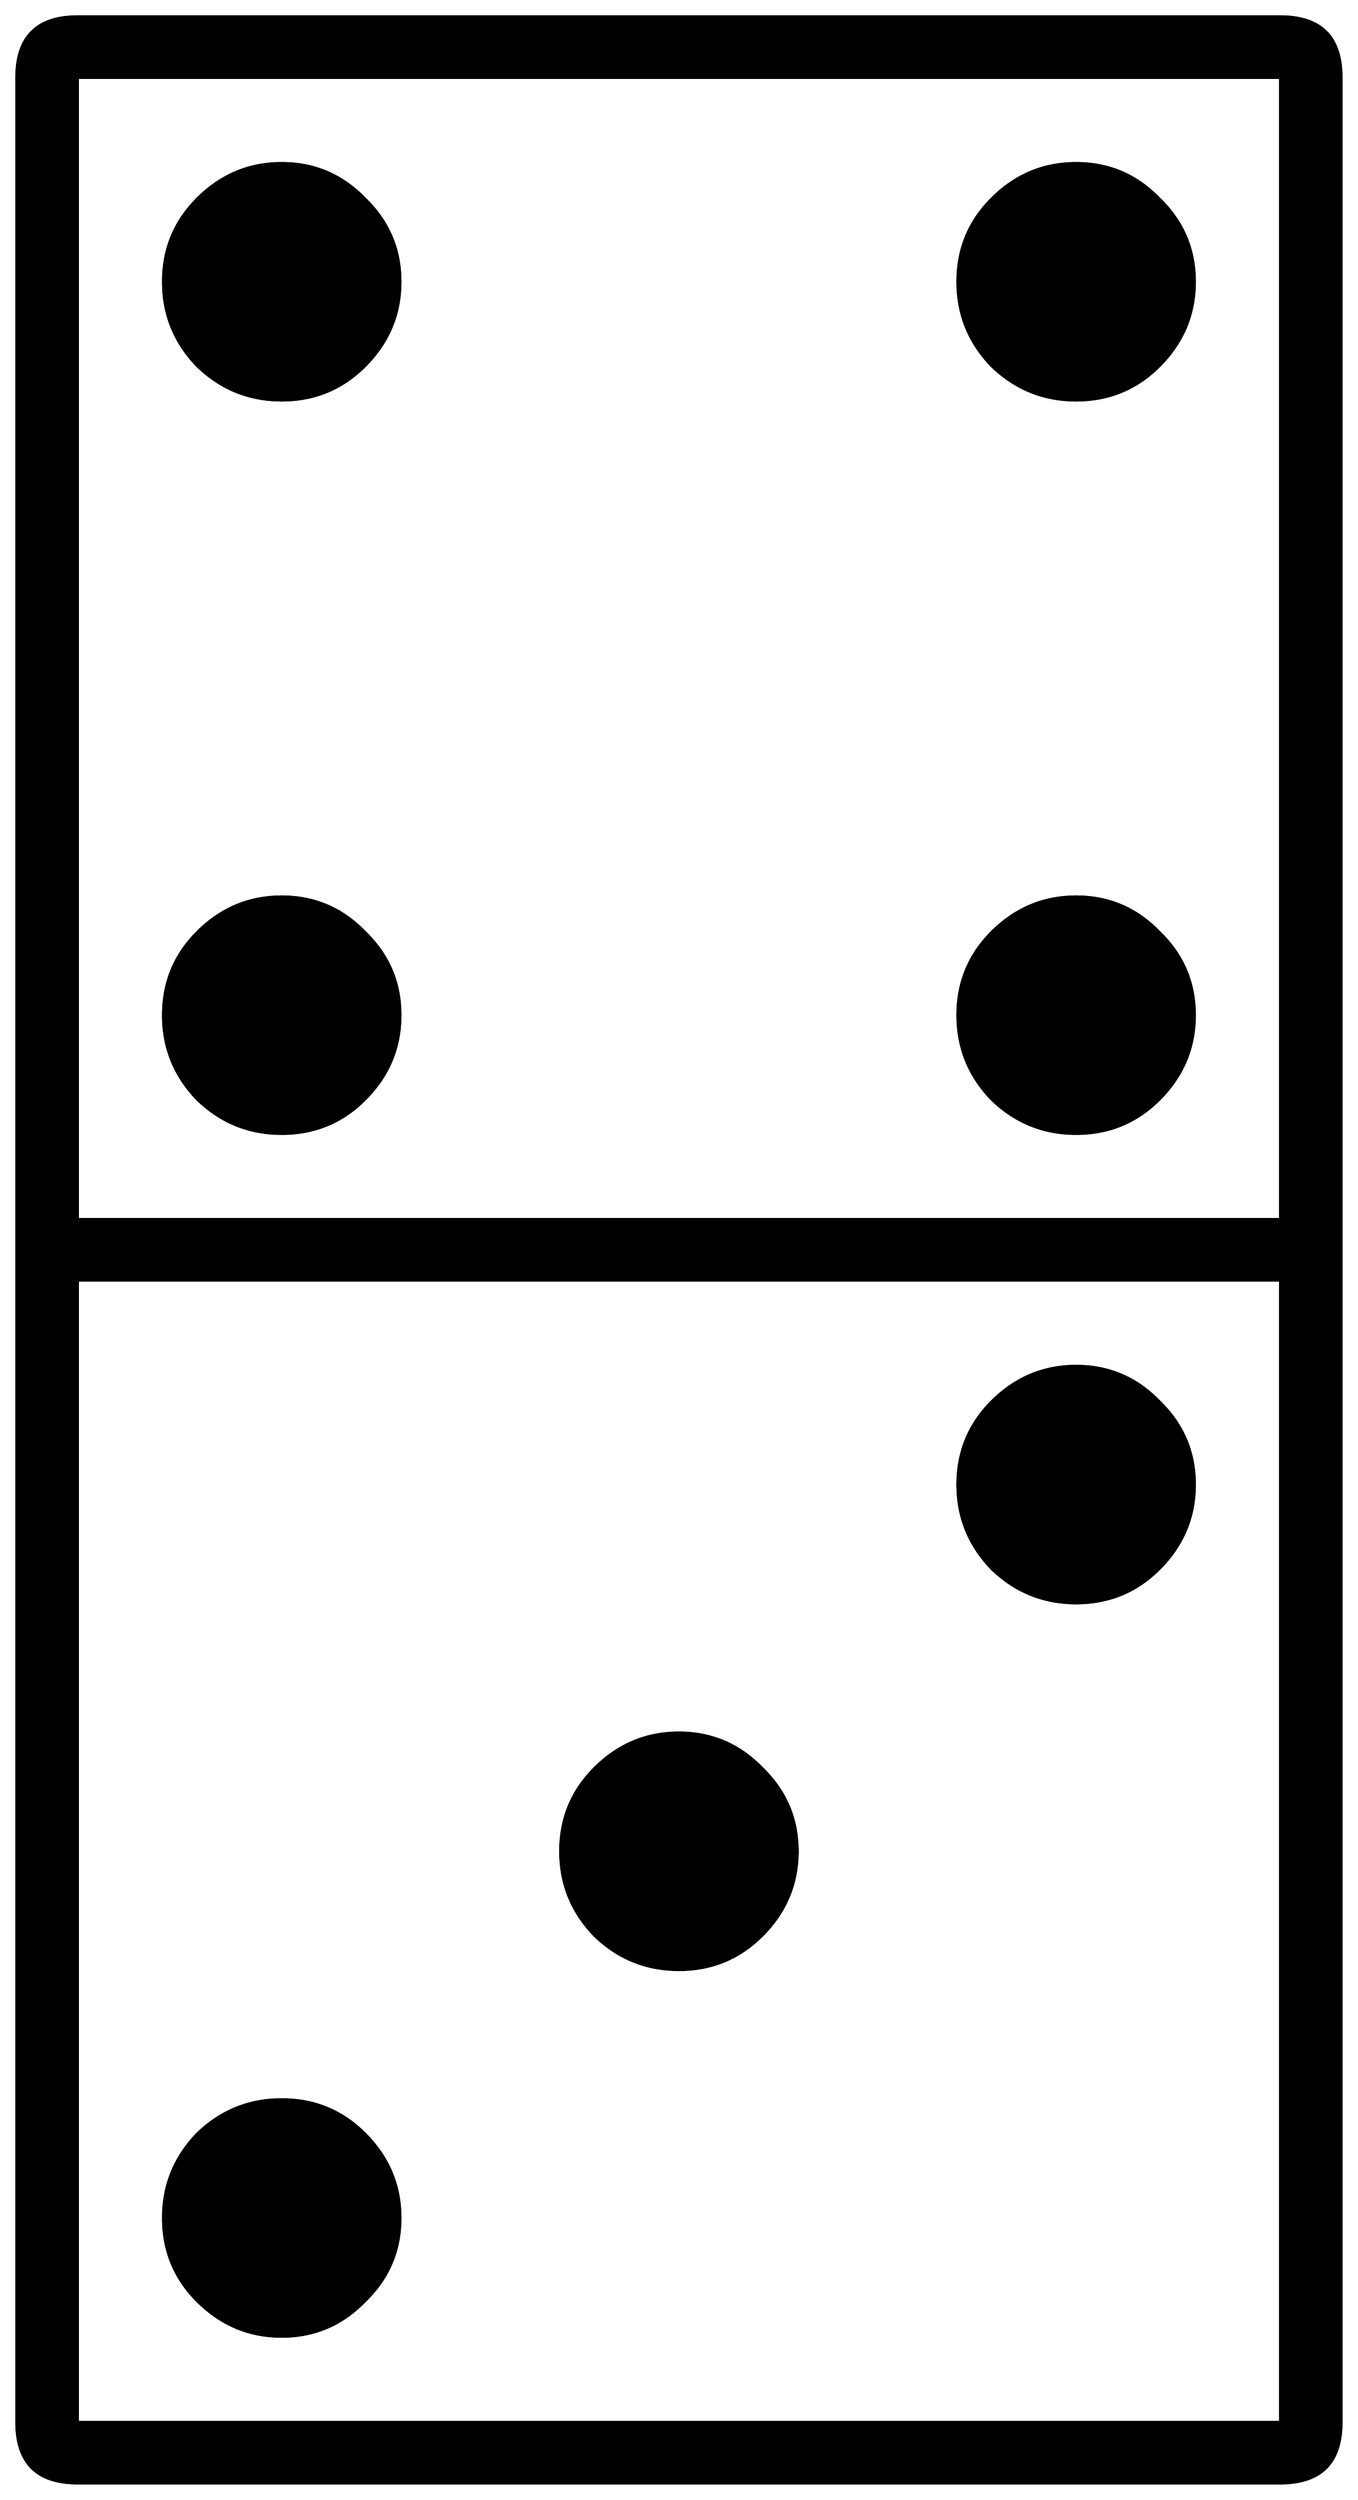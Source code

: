 


\begin{tikzpicture}[y=0.80pt, x=0.80pt, yscale=-1.0, xscale=1.0, inner sep=0pt, outer sep=0pt]
\begin{scope}[shift={(100.0,1706.0)},nonzero rule]
  \path[draw=.,fill=.,line width=1.600pt] (1099.0,377.0) .. controls
    (1099.0,410.333) and (1082.333,427.0) .. (1049.0,427.0) --
    (65.0,427.0) .. controls (31.667,427.0) and (15.0,410.333) ..
    (15.0,377.0) -- (15.0,-1541.0) .. controls (15.0,-1574.333)
    and (31.667,-1591.0) .. (65.0,-1591.0) -- (1049.0,-1591.0) ..
    controls (1082.333,-1591.0) and (1099.0,-1574.333) ..
    (1099.0,-1541.0) -- (1099.0,377.0) -- cycle(1049.0,-607.0)
    -- (1049.0,-1541.0) -- (65.0,-1541.0) -- (65.0,-607.0) --
    (1049.0,-607.0) -- cycle(1049.0,377.0) -- (1049.0,-557.0) --
    (65.0,-557.0) -- (65.0,377.0) -- (1049.0,377.0) --
    cycle(979.0,-1374.0) .. controls (979.0,-1347.333) and
    (969.333,-1324.333) .. (950.0,-1305.0) .. controls
    (931.333,-1286.333) and (908.667,-1277.0) .. (882.0,-1277.0) ..
    controls (855.333,-1277.0) and (832.333,-1286.333) ..
    (813.0,-1305.0) .. controls (794.333,-1324.333) and
    (785.0,-1347.333) .. (785.0,-1374.0) .. controls
    (785.0,-1400.667) and (794.333,-1423.333) .. (813.0,-1442.0) ..
    controls (832.333,-1461.333) and (855.333,-1471.0) ..
    (882.0,-1471.0) .. controls (908.667,-1471.0) and
    (931.333,-1461.333) .. (950.0,-1442.0) .. controls
    (969.333,-1423.333) and (979.0,-1400.667) .. (979.0,-1374.0) --
    cycle(979.0,-774.0) .. controls (979.0,-747.333) and
    (969.333,-724.333) .. (950.0,-705.0) .. controls (931.333,-686.333)
    and (908.667,-677.0) .. (882.0,-677.0) .. controls
    (855.333,-677.0) and (832.333,-686.333) .. (813.0,-705.0) ..
    controls (794.333,-724.333) and (785.0,-747.333) .. (785.0,-774.0)
    .. controls (785.0,-800.667) and (794.333,-823.333) ..
    (813.0,-842.0) .. controls (832.333,-861.333) and (855.333,-871.0)
    .. (882.0,-871.0) .. controls (908.667,-871.0) and
    (931.333,-861.333) .. (950.0,-842.0) .. controls (969.333,-823.333)
    and (979.0,-800.667) .. (979.0,-774.0) -- cycle(329.0,-1374.0)
    .. controls (329.0,-1347.333) and (319.333,-1324.333) ..
    (300.0,-1305.0) .. controls (281.333,-1286.333) and
    (258.667,-1277.0) .. (232.0,-1277.0) .. controls
    (205.333,-1277.0) and (182.333,-1286.333) .. (163.0,-1305.0) ..
    controls (144.333,-1324.333) and (135.0,-1347.333) ..
    (135.0,-1374.0) .. controls (135.0,-1400.667) and
    (144.333,-1423.333) .. (163.0,-1442.0) .. controls
    (182.333,-1461.333) and (205.333,-1471.0) .. (232.0,-1471.0) ..
    controls (258.667,-1471.0) and (281.333,-1461.333) ..
    (300.0,-1442.0) .. controls (319.333,-1423.333) and
    (329.0,-1400.667) .. (329.0,-1374.0) -- cycle(979.0,-390.0) ..
    controls (979.0,-363.333) and (969.333,-340.333) .. (950.0,-321.0)
    .. controls (931.333,-302.333) and (908.667,-293.0) ..
    (882.0,-293.0) .. controls (855.333,-293.0) and (832.333,-302.333)
    .. (813.0,-321.0) .. controls (794.333,-340.333) and
    (785.0,-363.333) .. (785.0,-390.0) .. controls (785.0,-416.667)
    and (794.333,-439.333) .. (813.0,-458.0) .. controls
    (832.333,-477.333) and (855.333,-487.0) .. (882.0,-487.0) ..
    controls (908.667,-487.0) and (931.333,-477.333) .. (950.0,-458.0)
    .. controls (969.333,-439.333) and (979.0,-416.667) ..
    (979.0,-390.0) -- cycle(329.0,-774.0) .. controls
    (329.0,-747.333) and (319.333,-724.333) .. (300.0,-705.0) ..
    controls (281.333,-686.333) and (258.667,-677.0) .. (232.0,-677.0)
    .. controls (205.333,-677.0) and (182.333,-686.333) ..
    (163.0,-705.0) .. controls (144.333,-724.333) and (135.0,-747.333)
    .. (135.0,-774.0) .. controls (135.0,-800.667) and
    (144.333,-823.333) .. (163.0,-842.0) .. controls (182.333,-861.333)
    and (205.333,-871.0) .. (232.0,-871.0) .. controls
    (258.667,-871.0) and (281.333,-861.333) .. (300.0,-842.0) ..
    controls (319.333,-823.333) and (329.0,-800.667) .. (329.0,-774.0)
    -- cycle(654.0,-90.0) .. controls (654.0,-63.333) and
    (644.333,-40.333) .. (625.0,-21.0) .. controls (606.333,-2.333) and
    (583.667,7.0) .. (557.0,7.0) .. controls (530.333,7.0) and
    (507.333,-2.333) .. (488.0,-21.0) .. controls (469.333,-40.333) and
    (460.0,-63.333) .. (460.0,-90.0) .. controls (460.0,-116.667)
    and (469.333,-139.333) .. (488.0,-158.0) .. controls
    (507.333,-177.333) and (530.333,-187.0) .. (557.0,-187.0) ..
    controls (583.667,-187.0) and (606.333,-177.333) .. (625.0,-158.0)
    .. controls (644.333,-139.333) and (654.0,-116.667) ..
    (654.0,-90.0) -- cycle(329.0,210.0) .. controls
    (329.0,236.667) and (319.333,259.333) .. (300.0,278.0) .. controls
    (281.333,297.333) and (258.667,307.0) .. (232.0,307.0) .. controls
    (205.333,307.0) and (182.333,297.333) .. (163.0,278.0) .. controls
    (144.333,259.333) and (135.0,236.667) .. (135.0,210.0) .. controls
    (135.0,183.333) and (144.333,160.333) .. (163.0,141.0) .. controls
    (182.333,122.333) and (205.333,113.0) .. (232.0,113.0) .. controls
    (258.667,113.0) and (281.333,122.333) .. (300.0,141.0) .. controls
    (319.333,160.333) and (329.0,183.333) .. (329.0,210.0) -- cycle;
\end{scope}

\end{tikzpicture}


